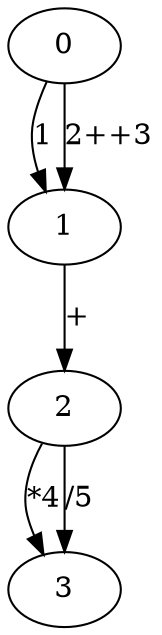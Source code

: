 digraph g
{
0;1;2;3;
0 -> 1 [label="1"]
0 -> 1 [label="2++3"]
1 -> 2 [label="+"]
2 -> 3 [label="*4"]
2 -> 3 [label="/5"]
}
